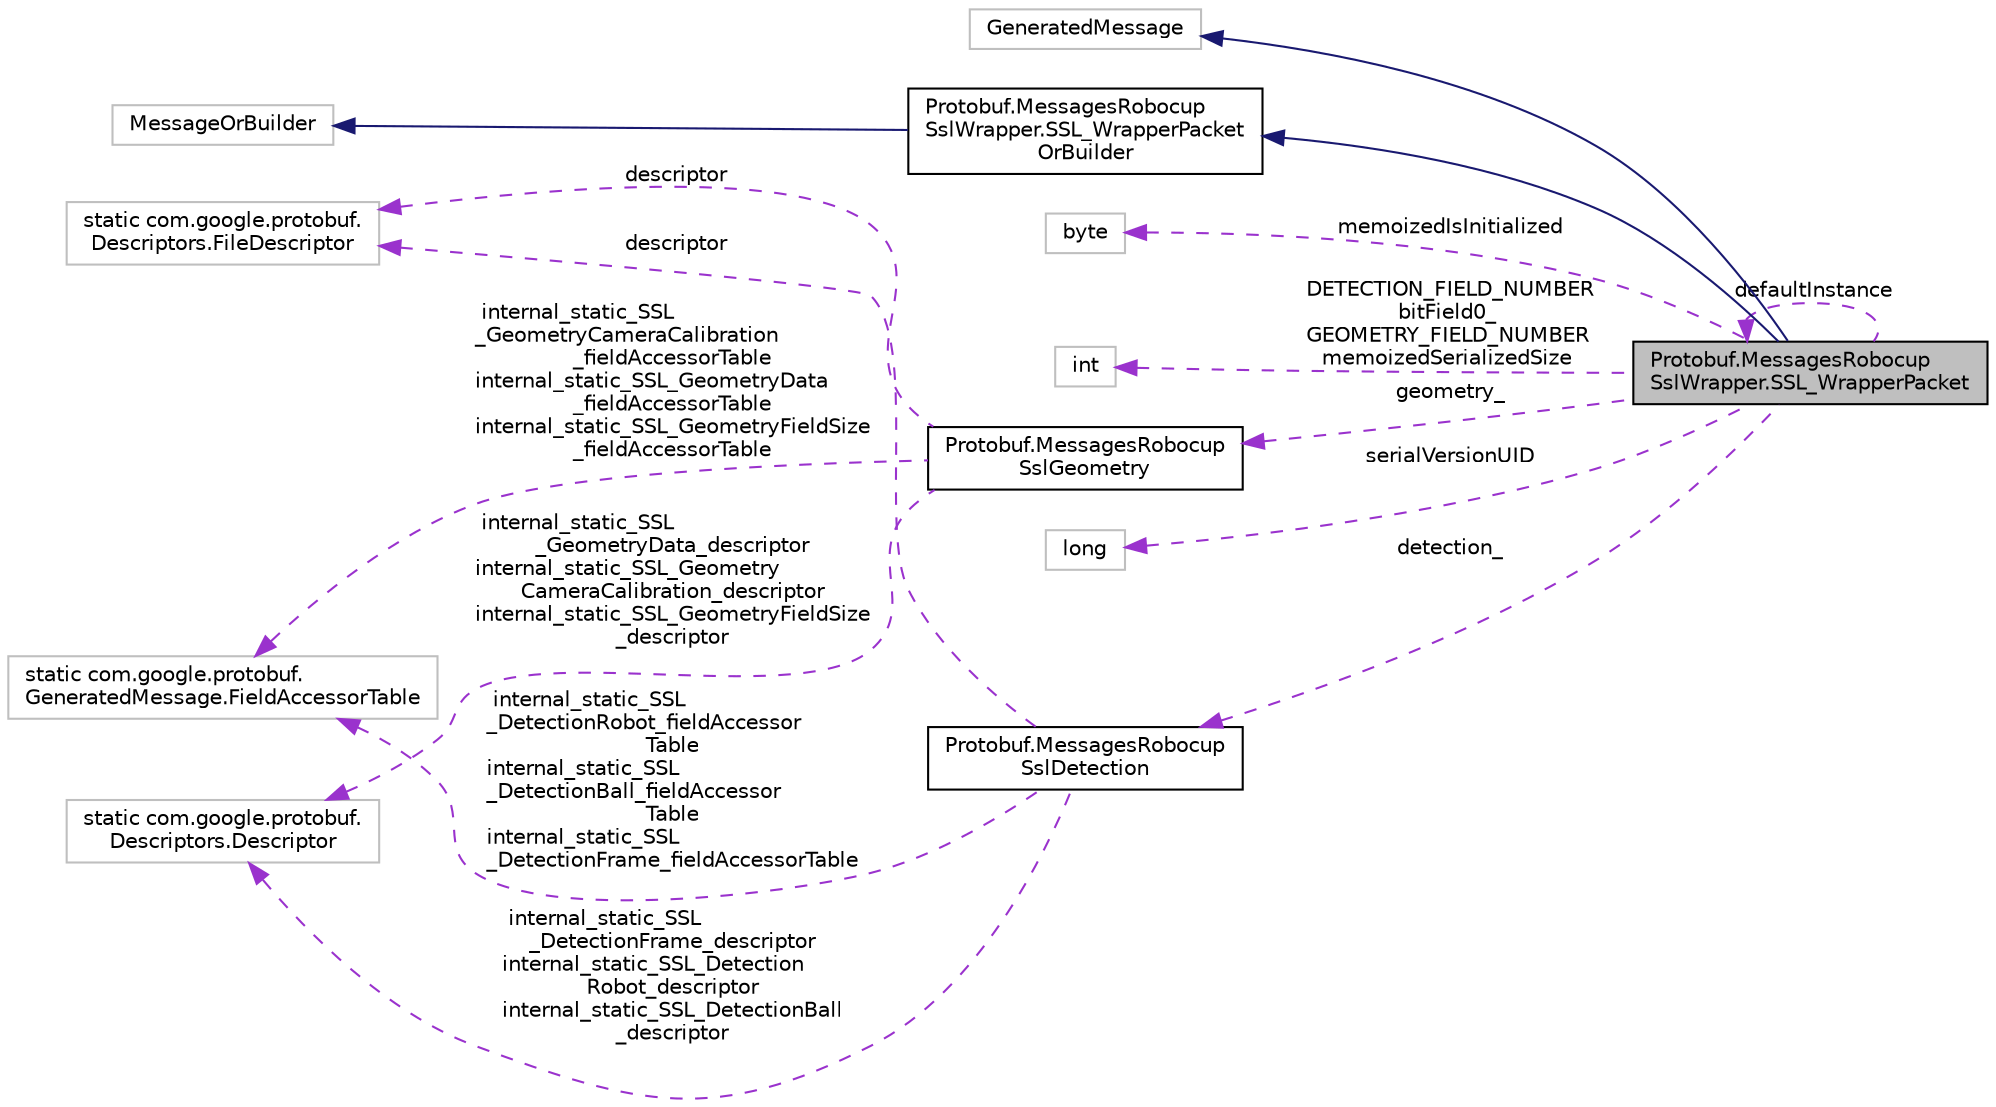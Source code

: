 digraph "Protobuf.MessagesRobocupSslWrapper.SSL_WrapperPacket"
{
 // INTERACTIVE_SVG=YES
  edge [fontname="Helvetica",fontsize="10",labelfontname="Helvetica",labelfontsize="10"];
  node [fontname="Helvetica",fontsize="10",shape=record];
  rankdir="LR";
  Node1 [label="Protobuf.MessagesRobocup\lSslWrapper.SSL_WrapperPacket",height=0.2,width=0.4,color="black", fillcolor="grey75", style="filled", fontcolor="black"];
  Node2 -> Node1 [dir="back",color="midnightblue",fontsize="10",style="solid",fontname="Helvetica"];
  Node2 [label="GeneratedMessage",height=0.2,width=0.4,color="grey75", fillcolor="white", style="filled"];
  Node3 -> Node1 [dir="back",color="midnightblue",fontsize="10",style="solid",fontname="Helvetica"];
  Node3 [label="Protobuf.MessagesRobocup\lSslWrapper.SSL_WrapperPacket\lOrBuilder",height=0.2,width=0.4,color="black", fillcolor="white", style="filled",URL="$df/dd3/interface_protobuf_1_1_messages_robocup_ssl_wrapper_1_1_s_s_l___wrapper_packet_or_builder.html"];
  Node4 -> Node3 [dir="back",color="midnightblue",fontsize="10",style="solid",fontname="Helvetica"];
  Node4 [label="MessageOrBuilder",height=0.2,width=0.4,color="grey75", fillcolor="white", style="filled"];
  Node1 -> Node1 [dir="back",color="darkorchid3",fontsize="10",style="dashed",label=" defaultInstance" ,fontname="Helvetica"];
  Node5 -> Node1 [dir="back",color="darkorchid3",fontsize="10",style="dashed",label=" memoizedIsInitialized" ,fontname="Helvetica"];
  Node5 [label="byte",height=0.2,width=0.4,color="grey75", fillcolor="white", style="filled"];
  Node6 -> Node1 [dir="back",color="darkorchid3",fontsize="10",style="dashed",label=" DETECTION_FIELD_NUMBER\nbitField0_\nGEOMETRY_FIELD_NUMBER\nmemoizedSerializedSize" ,fontname="Helvetica"];
  Node6 [label="int",height=0.2,width=0.4,color="grey75", fillcolor="white", style="filled"];
  Node7 -> Node1 [dir="back",color="darkorchid3",fontsize="10",style="dashed",label=" geometry_" ,fontname="Helvetica"];
  Node7 [label="Protobuf.MessagesRobocup\lSslGeometry",height=0.2,width=0.4,color="black", fillcolor="white", style="filled",URL="$d2/d1b/class_protobuf_1_1_messages_robocup_ssl_geometry.html"];
  Node8 -> Node7 [dir="back",color="darkorchid3",fontsize="10",style="dashed",label=" internal_static_SSL\l_GeometryData_descriptor\ninternal_static_SSL_Geometry\lCameraCalibration_descriptor\ninternal_static_SSL_GeometryFieldSize\l_descriptor" ,fontname="Helvetica"];
  Node8 [label="static com.google.protobuf.\lDescriptors.Descriptor",height=0.2,width=0.4,color="grey75", fillcolor="white", style="filled"];
  Node9 -> Node7 [dir="back",color="darkorchid3",fontsize="10",style="dashed",label=" internal_static_SSL\l_GeometryCameraCalibration\l_fieldAccessorTable\ninternal_static_SSL_GeometryData\l_fieldAccessorTable\ninternal_static_SSL_GeometryFieldSize\l_fieldAccessorTable" ,fontname="Helvetica"];
  Node9 [label="static com.google.protobuf.\lGeneratedMessage.FieldAccessorTable",height=0.2,width=0.4,color="grey75", fillcolor="white", style="filled"];
  Node10 -> Node7 [dir="back",color="darkorchid3",fontsize="10",style="dashed",label=" descriptor" ,fontname="Helvetica"];
  Node10 [label="static com.google.protobuf.\lDescriptors.FileDescriptor",height=0.2,width=0.4,color="grey75", fillcolor="white", style="filled"];
  Node11 -> Node1 [dir="back",color="darkorchid3",fontsize="10",style="dashed",label=" serialVersionUID" ,fontname="Helvetica"];
  Node11 [label="long",height=0.2,width=0.4,color="grey75", fillcolor="white", style="filled"];
  Node12 -> Node1 [dir="back",color="darkorchid3",fontsize="10",style="dashed",label=" detection_" ,fontname="Helvetica"];
  Node12 [label="Protobuf.MessagesRobocup\lSslDetection",height=0.2,width=0.4,color="black", fillcolor="white", style="filled",URL="$d5/db3/class_protobuf_1_1_messages_robocup_ssl_detection.html"];
  Node8 -> Node12 [dir="back",color="darkorchid3",fontsize="10",style="dashed",label=" internal_static_SSL\l_DetectionFrame_descriptor\ninternal_static_SSL_Detection\lRobot_descriptor\ninternal_static_SSL_DetectionBall\l_descriptor" ,fontname="Helvetica"];
  Node9 -> Node12 [dir="back",color="darkorchid3",fontsize="10",style="dashed",label=" internal_static_SSL\l_DetectionRobot_fieldAccessor\lTable\ninternal_static_SSL\l_DetectionBall_fieldAccessor\lTable\ninternal_static_SSL\l_DetectionFrame_fieldAccessorTable" ,fontname="Helvetica"];
  Node10 -> Node12 [dir="back",color="darkorchid3",fontsize="10",style="dashed",label=" descriptor" ,fontname="Helvetica"];
}
